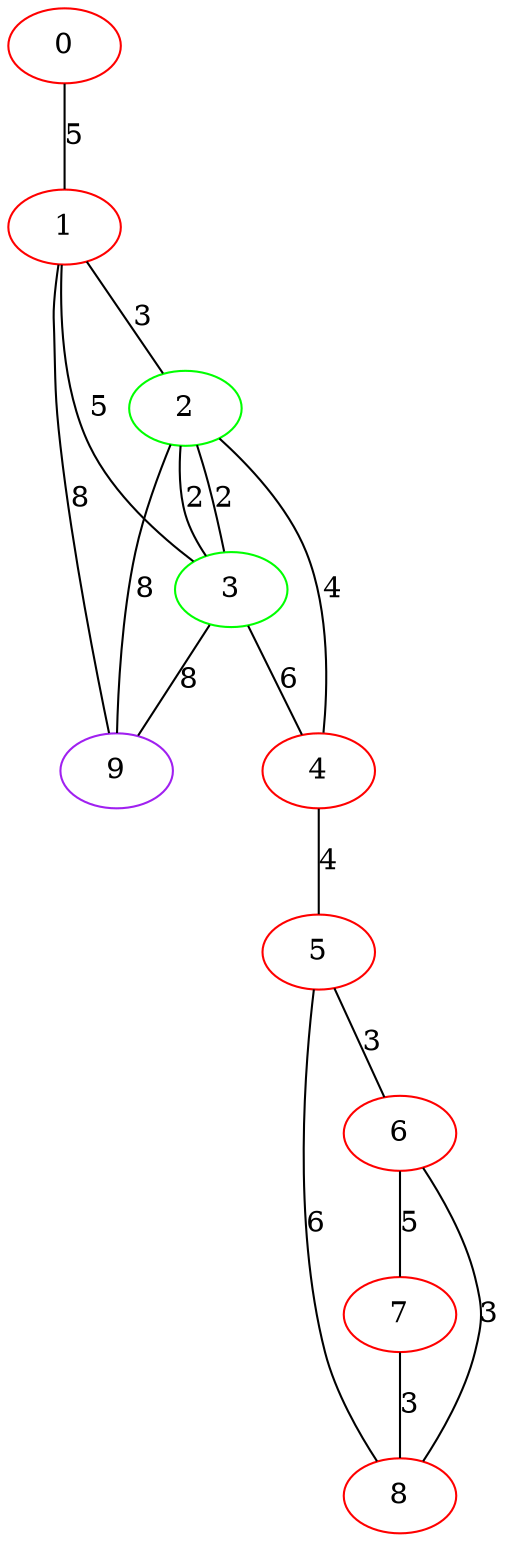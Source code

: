 graph "" {
0 [color=red, weight=1];
1 [color=red, weight=1];
2 [color=green, weight=2];
3 [color=green, weight=2];
4 [color=red, weight=1];
5 [color=red, weight=1];
6 [color=red, weight=1];
7 [color=red, weight=1];
8 [color=red, weight=1];
9 [color=purple, weight=4];
0 -- 1  [key=0, label=5];
1 -- 9  [key=0, label=8];
1 -- 2  [key=0, label=3];
1 -- 3  [key=0, label=5];
2 -- 3  [key=0, label=2];
2 -- 3  [key=1, label=2];
2 -- 4  [key=0, label=4];
2 -- 9  [key=0, label=8];
3 -- 4  [key=0, label=6];
3 -- 9  [key=0, label=8];
4 -- 5  [key=0, label=4];
5 -- 8  [key=0, label=6];
5 -- 6  [key=0, label=3];
6 -- 8  [key=0, label=3];
6 -- 7  [key=0, label=5];
7 -- 8  [key=0, label=3];
}
